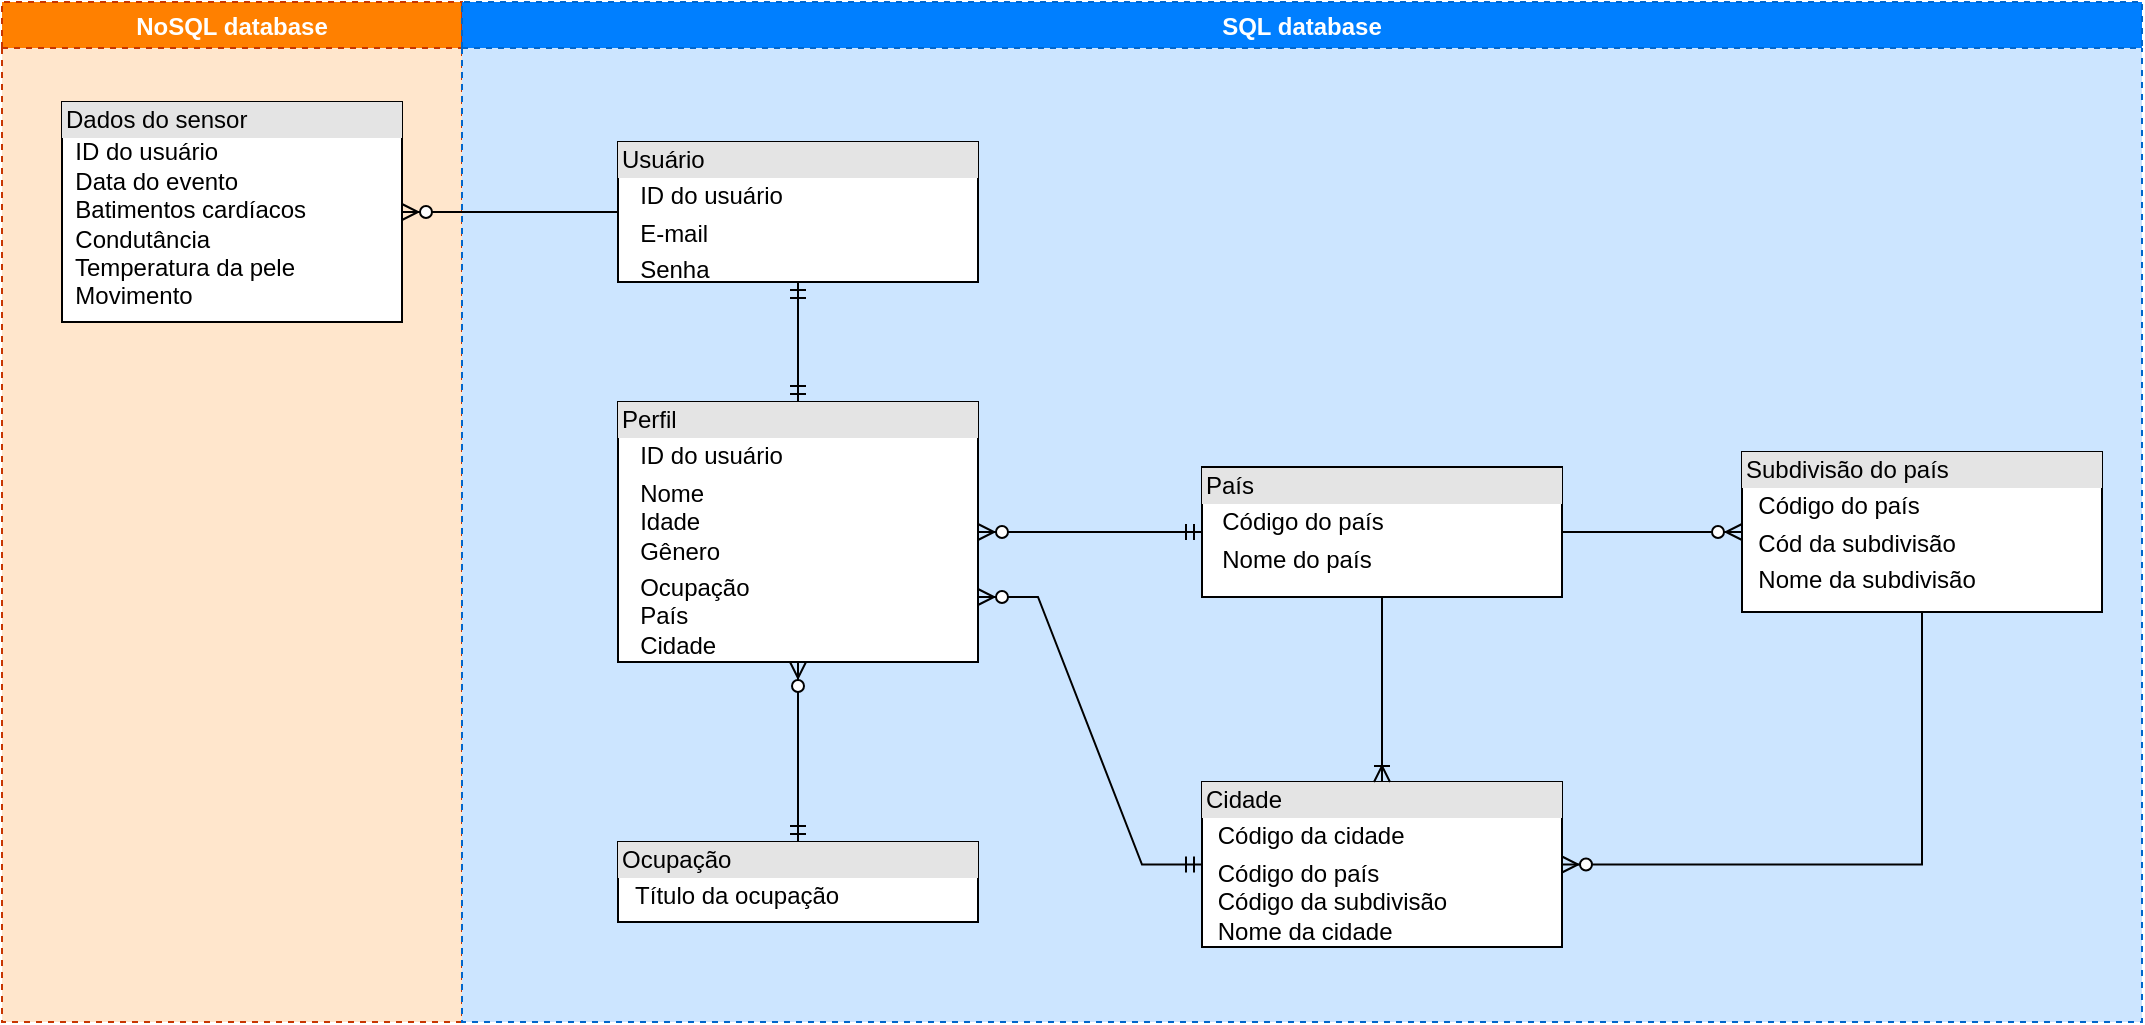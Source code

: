 <mxfile version="15.8.7" type="gitlab">
  <diagram name="Page-1" id="52a04d89-c75d-2922-d76d-85b35f80e030">
    <mxGraphModel dx="1422" dy="737" grid="1" gridSize="10" guides="1" tooltips="1" connect="1" arrows="1" fold="1" page="1" pageScale="1" pageWidth="1100" pageHeight="850" background="none" math="0" shadow="0">
      <root>
        <mxCell id="0" />
        <mxCell id="1" parent="0" />
        <mxCell id="zCF4mZbvVpgICroJBNLq-11" value="NoSQL database" style="swimlane;dashed=1;fillColor=#FF8000;strokeColor=#C73500;fontColor=#FFFFFF;swimlaneFillColor=#FFE6CC;" parent="1" vertex="1">
          <mxGeometry y="140" width="230" height="510" as="geometry" />
        </mxCell>
        <mxCell id="6WSHZpcCjqZEwsrlds3q-5" value="&lt;div style=&quot;box-sizing: border-box ; width: 100% ; background: #e4e4e4 ; padding: 2px&quot;&gt;Dados do sensor&lt;/div&gt;&amp;nbsp; ID do usuário&lt;br&gt;&amp;nbsp; Data do evento&lt;br&gt;&amp;nbsp; Batimentos cardíacos&lt;br&gt;&amp;nbsp; Condutância&lt;br&gt;&amp;nbsp; Temperatura da pele&lt;br&gt;&amp;nbsp; Movimento" style="verticalAlign=top;align=left;overflow=fill;html=1;" parent="zCF4mZbvVpgICroJBNLq-11" vertex="1">
          <mxGeometry x="30" y="50" width="170" height="110" as="geometry" />
        </mxCell>
        <mxCell id="zCF4mZbvVpgICroJBNLq-12" value="SQL database" style="swimlane;dashed=1;fillColor=#007FFF;fontColor=#ffffff;strokeColor=#0066CC;swimlaneFillColor=#CCE5FF;" parent="1" vertex="1">
          <mxGeometry x="230" y="140" width="840" height="510" as="geometry" />
        </mxCell>
        <mxCell id="zCF4mZbvVpgICroJBNLq-23" value="está em" style="text;html=1;strokeColor=none;fillColor=none;align=center;verticalAlign=middle;whiteSpace=wrap;rounded=0;" parent="zCF4mZbvVpgICroJBNLq-12" vertex="1">
          <mxGeometry x="198" y="204" width="60" height="30" as="geometry" />
        </mxCell>
        <mxCell id="6WSHZpcCjqZEwsrlds3q-11" value="&lt;div style=&quot;box-sizing: border-box ; width: 100% ; background: #e4e4e4 ; padding: 2px&quot;&gt;Usuário&lt;/div&gt;&lt;table style=&quot;width: 100% ; font-size: 1em&quot; cellpadding=&quot;2&quot; cellspacing=&quot;0&quot;&gt;&lt;tbody&gt;&lt;tr&gt;&lt;td&gt;&lt;br&gt;&lt;/td&gt;&lt;td&gt;ID do usuário&lt;/td&gt;&lt;/tr&gt;&lt;tr&gt;&lt;td&gt;&lt;br&gt;&lt;/td&gt;&lt;td&gt;E-mail&lt;/td&gt;&lt;/tr&gt;&lt;tr&gt;&lt;td&gt;&lt;/td&gt;&lt;td&gt;Senha&lt;/td&gt;&lt;/tr&gt;&lt;/tbody&gt;&lt;/table&gt;" style="verticalAlign=top;align=left;overflow=fill;html=1;" parent="zCF4mZbvVpgICroJBNLq-12" vertex="1">
          <mxGeometry x="78" y="70" width="180" height="70" as="geometry" />
        </mxCell>
        <mxCell id="6WSHZpcCjqZEwsrlds3q-13" value="&lt;div style=&quot;box-sizing: border-box ; width: 100% ; background: #e4e4e4 ; padding: 2px&quot;&gt;Perfil&lt;/div&gt;&lt;table style=&quot;width: 100% ; font-size: 1em&quot; cellpadding=&quot;2&quot; cellspacing=&quot;0&quot;&gt;&lt;tbody&gt;&lt;tr&gt;&lt;td&gt;&lt;br&gt;&lt;/td&gt;&lt;td&gt;ID do usuário&lt;/td&gt;&lt;/tr&gt;&lt;tr&gt;&lt;td&gt;&lt;br&gt;&lt;br&gt;&lt;/td&gt;&lt;td&gt;Nome&lt;br&gt;Idade&lt;br&gt;Gênero&lt;/td&gt;&lt;/tr&gt;&lt;tr&gt;&lt;td&gt;&lt;br&gt;&lt;br&gt;&lt;/td&gt;&lt;td&gt;Ocupação&lt;br&gt;País&lt;br&gt;Cidade&lt;/td&gt;&lt;/tr&gt;&lt;/tbody&gt;&lt;/table&gt;" style="verticalAlign=top;align=left;overflow=fill;html=1;" parent="zCF4mZbvVpgICroJBNLq-12" vertex="1">
          <mxGeometry x="78" y="200" width="180" height="130" as="geometry" />
        </mxCell>
        <mxCell id="6WSHZpcCjqZEwsrlds3q-16" value="&lt;div style=&quot;box-sizing: border-box ; width: 100% ; background: #e4e4e4 ; padding: 2px&quot;&gt;País&lt;/div&gt;&lt;table style=&quot;width: 100% ; font-size: 1em&quot; cellpadding=&quot;2&quot; cellspacing=&quot;0&quot;&gt;&lt;tbody&gt;&lt;tr&gt;&lt;td&gt;&lt;br&gt;&lt;/td&gt;&lt;td&gt;Código do país&lt;/td&gt;&lt;/tr&gt;&lt;tr&gt;&lt;td&gt;&lt;br&gt;&lt;/td&gt;&lt;td&gt;Nome do país&lt;/td&gt;&lt;/tr&gt;&lt;tr&gt;&lt;td&gt;&lt;/td&gt;&lt;td&gt;&lt;br&gt;&lt;/td&gt;&lt;/tr&gt;&lt;/tbody&gt;&lt;/table&gt;" style="verticalAlign=top;align=left;overflow=fill;html=1;" parent="zCF4mZbvVpgICroJBNLq-12" vertex="1">
          <mxGeometry x="370" y="232.5" width="180" height="65" as="geometry" />
        </mxCell>
        <mxCell id="6WSHZpcCjqZEwsrlds3q-17" value="&lt;div style=&quot;box-sizing: border-box ; width: 100% ; background: #e4e4e4 ; padding: 2px&quot;&gt;Subdivisão do país&lt;/div&gt;&lt;table style=&quot;width: 100% ; font-size: 1em&quot; cellpadding=&quot;2&quot; cellspacing=&quot;0&quot;&gt;&lt;tbody&gt;&lt;tr&gt;&lt;td&gt;&lt;br&gt;&lt;/td&gt;&lt;td&gt;Código do país&lt;/td&gt;&lt;/tr&gt;&lt;tr&gt;&lt;td&gt;&lt;br&gt;&lt;/td&gt;&lt;td&gt;Cód da subdivisão&lt;/td&gt;&lt;/tr&gt;&lt;tr&gt;&lt;td&gt;&lt;/td&gt;&lt;td&gt;Nome da subdivisão&lt;/td&gt;&lt;/tr&gt;&lt;/tbody&gt;&lt;/table&gt;" style="verticalAlign=top;align=left;overflow=fill;html=1;" parent="zCF4mZbvVpgICroJBNLq-12" vertex="1">
          <mxGeometry x="640" y="225" width="180" height="80" as="geometry" />
        </mxCell>
        <mxCell id="6WSHZpcCjqZEwsrlds3q-35" value="&lt;div style=&quot;box-sizing: border-box ; width: 100% ; background: #e4e4e4 ; padding: 2px&quot;&gt;Ocupação&lt;/div&gt;&lt;table style=&quot;width: 100% ; font-size: 1em&quot; cellpadding=&quot;2&quot; cellspacing=&quot;0&quot;&gt;&lt;tbody&gt;&lt;tr&gt;&lt;td&gt;&lt;br&gt;&lt;/td&gt;&lt;td&gt;Título da ocupação&lt;/td&gt;&lt;/tr&gt;&lt;tr&gt;&lt;td&gt;&lt;br&gt;&lt;/td&gt;&lt;td&gt;&lt;br&gt;&lt;/td&gt;&lt;/tr&gt;&lt;tr&gt;&lt;td&gt;&lt;/td&gt;&lt;td&gt;&lt;br&gt;&lt;/td&gt;&lt;/tr&gt;&lt;/tbody&gt;&lt;/table&gt;" style="verticalAlign=top;align=left;overflow=fill;html=1;" parent="zCF4mZbvVpgICroJBNLq-12" vertex="1">
          <mxGeometry x="78" y="420" width="180" height="40" as="geometry" />
        </mxCell>
        <mxCell id="o_x0VkYriimlhZ0wNBBL-1" value="&lt;div style=&quot;box-sizing: border-box ; width: 100% ; background: #e4e4e4 ; padding: 2px&quot;&gt;Cidade&lt;/div&gt;&lt;table style=&quot;width: 100% ; font-size: 1em&quot; cellpadding=&quot;2&quot; cellspacing=&quot;0&quot;&gt;&lt;tbody&gt;&lt;tr&gt;&lt;td&gt;&lt;br&gt;&lt;/td&gt;&lt;td&gt;Código da cidade&lt;/td&gt;&lt;/tr&gt;&lt;tr&gt;&lt;td&gt;&lt;br&gt;&lt;br&gt;&lt;br&gt;&lt;/td&gt;&lt;td&gt;Código do país&lt;br&gt;Código da subdivisão&lt;br&gt;Nome da cidade&lt;/td&gt;&lt;/tr&gt;&lt;tr&gt;&lt;td&gt;&lt;/td&gt;&lt;td&gt;&lt;br&gt;&lt;/td&gt;&lt;/tr&gt;&lt;/tbody&gt;&lt;/table&gt;" style="verticalAlign=top;align=left;overflow=fill;html=1;" parent="zCF4mZbvVpgICroJBNLq-12" vertex="1">
          <mxGeometry x="370" y="390" width="180" height="82.5" as="geometry" />
        </mxCell>
        <mxCell id="o_x0VkYriimlhZ0wNBBL-13" value="" style="fontSize=12;html=1;endArrow=ERoneToMany;rounded=0;exitX=0.5;exitY=1;exitDx=0;exitDy=0;entryX=0.5;entryY=0;entryDx=0;entryDy=0;" parent="zCF4mZbvVpgICroJBNLq-12" source="6WSHZpcCjqZEwsrlds3q-16" target="o_x0VkYriimlhZ0wNBBL-1" edge="1">
          <mxGeometry width="100" height="100" relative="1" as="geometry">
            <mxPoint x="500" y="170" as="sourcePoint" />
            <mxPoint x="600" y="70" as="targetPoint" />
          </mxGeometry>
        </mxCell>
        <mxCell id="o_x0VkYriimlhZ0wNBBL-14" value="" style="fontSize=12;html=1;endArrow=ERzeroToMany;endFill=1;rounded=0;exitX=1;exitY=0.5;exitDx=0;exitDy=0;entryX=0;entryY=0.5;entryDx=0;entryDy=0;" parent="zCF4mZbvVpgICroJBNLq-12" source="6WSHZpcCjqZEwsrlds3q-16" target="6WSHZpcCjqZEwsrlds3q-17" edge="1">
          <mxGeometry width="100" height="100" relative="1" as="geometry">
            <mxPoint x="450" y="400" as="sourcePoint" />
            <mxPoint x="550" y="300" as="targetPoint" />
          </mxGeometry>
        </mxCell>
        <mxCell id="o_x0VkYriimlhZ0wNBBL-16" value="" style="edgeStyle=entityRelationEdgeStyle;fontSize=12;html=1;endArrow=ERzeroToMany;startArrow=ERmandOne;rounded=0;entryX=1;entryY=0.5;entryDx=0;entryDy=0;exitX=0;exitY=0.5;exitDx=0;exitDy=0;" parent="zCF4mZbvVpgICroJBNLq-12" source="6WSHZpcCjqZEwsrlds3q-16" target="6WSHZpcCjqZEwsrlds3q-13" edge="1">
          <mxGeometry width="100" height="100" relative="1" as="geometry">
            <mxPoint x="270" y="290" as="sourcePoint" />
            <mxPoint x="370" y="190" as="targetPoint" />
          </mxGeometry>
        </mxCell>
        <mxCell id="o_x0VkYriimlhZ0wNBBL-17" value="" style="edgeStyle=entityRelationEdgeStyle;fontSize=12;html=1;endArrow=ERzeroToMany;startArrow=ERmandOne;rounded=0;entryX=1;entryY=0.75;entryDx=0;entryDy=0;exitX=0;exitY=0.5;exitDx=0;exitDy=0;" parent="zCF4mZbvVpgICroJBNLq-12" source="o_x0VkYriimlhZ0wNBBL-1" target="6WSHZpcCjqZEwsrlds3q-13" edge="1">
          <mxGeometry width="100" height="100" relative="1" as="geometry">
            <mxPoint x="376" y="340" as="sourcePoint" />
            <mxPoint x="264" y="340" as="targetPoint" />
          </mxGeometry>
        </mxCell>
        <mxCell id="o_x0VkYriimlhZ0wNBBL-18" value="" style="fontSize=12;html=1;endArrow=ERzeroToMany;startArrow=ERmandOne;rounded=0;entryX=0.5;entryY=1;entryDx=0;entryDy=0;exitX=0.5;exitY=0;exitDx=0;exitDy=0;" parent="zCF4mZbvVpgICroJBNLq-12" source="6WSHZpcCjqZEwsrlds3q-35" target="6WSHZpcCjqZEwsrlds3q-13" edge="1">
          <mxGeometry width="100" height="100" relative="1" as="geometry">
            <mxPoint x="110" y="420" as="sourcePoint" />
            <mxPoint x="210" y="320" as="targetPoint" />
          </mxGeometry>
        </mxCell>
        <mxCell id="o_x0VkYriimlhZ0wNBBL-19" value="" style="fontSize=12;html=1;endArrow=ERmandOne;startArrow=ERmandOne;rounded=0;entryX=0.5;entryY=1;entryDx=0;entryDy=0;exitX=0.5;exitY=0;exitDx=0;exitDy=0;" parent="zCF4mZbvVpgICroJBNLq-12" source="6WSHZpcCjqZEwsrlds3q-13" target="6WSHZpcCjqZEwsrlds3q-11" edge="1">
          <mxGeometry width="100" height="100" relative="1" as="geometry">
            <mxPoint x="270" y="290" as="sourcePoint" />
            <mxPoint x="370" y="190" as="targetPoint" />
          </mxGeometry>
        </mxCell>
        <mxCell id="o_x0VkYriimlhZ0wNBBL-21" value="" style="edgeStyle=orthogonalEdgeStyle;fontSize=12;html=1;endArrow=ERzeroToMany;endFill=1;rounded=0;entryX=1;entryY=0.5;entryDx=0;entryDy=0;exitX=0.5;exitY=1;exitDx=0;exitDy=0;" parent="zCF4mZbvVpgICroJBNLq-12" source="6WSHZpcCjqZEwsrlds3q-17" target="o_x0VkYriimlhZ0wNBBL-1" edge="1">
          <mxGeometry width="100" height="100" relative="1" as="geometry">
            <mxPoint x="640" y="420" as="sourcePoint" />
            <mxPoint x="740" y="320" as="targetPoint" />
          </mxGeometry>
        </mxCell>
        <mxCell id="o_x0VkYriimlhZ0wNBBL-20" value="" style="edgeStyle=entityRelationEdgeStyle;fontSize=12;html=1;endArrow=ERzeroToMany;endFill=1;rounded=0;exitX=0;exitY=0.5;exitDx=0;exitDy=0;entryX=1;entryY=0.5;entryDx=0;entryDy=0;" parent="1" source="6WSHZpcCjqZEwsrlds3q-11" target="6WSHZpcCjqZEwsrlds3q-5" edge="1">
          <mxGeometry width="100" height="100" relative="1" as="geometry">
            <mxPoint x="60" y="450" as="sourcePoint" />
            <mxPoint x="160" y="350" as="targetPoint" />
          </mxGeometry>
        </mxCell>
      </root>
    </mxGraphModel>
  </diagram>
</mxfile>
